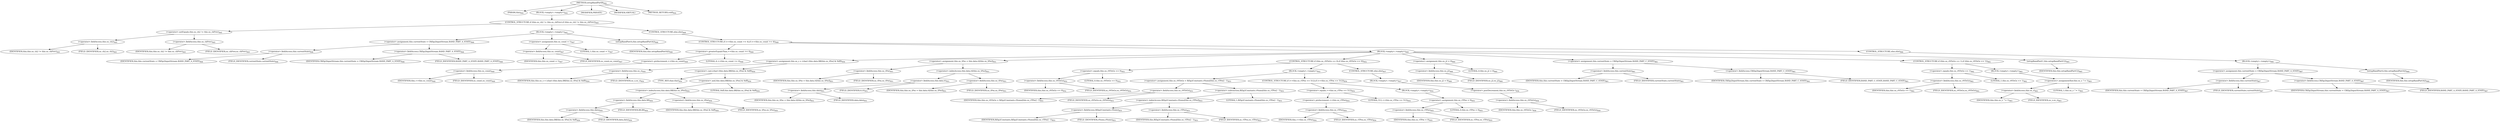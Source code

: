 digraph "setupRandPartB" {  
"3019" [label = <(METHOD,setupRandPartB)<SUB>844</SUB>> ]
"196" [label = <(PARAM,this)<SUB>844</SUB>> ]
"3020" [label = <(BLOCK,&lt;empty&gt;,&lt;empty&gt;)<SUB>844</SUB>> ]
"3021" [label = <(CONTROL_STRUCTURE,if (this.su_ch2 != this.su_chPrev),if (this.su_ch2 != this.su_chPrev))<SUB>845</SUB>> ]
"3022" [label = <(&lt;operator&gt;.notEquals,this.su_ch2 != this.su_chPrev)<SUB>845</SUB>> ]
"3023" [label = <(&lt;operator&gt;.fieldAccess,this.su_ch2)<SUB>845</SUB>> ]
"195" [label = <(IDENTIFIER,this,this.su_ch2 != this.su_chPrev)<SUB>845</SUB>> ]
"3024" [label = <(FIELD_IDENTIFIER,su_ch2,su_ch2)<SUB>845</SUB>> ]
"3025" [label = <(&lt;operator&gt;.fieldAccess,this.su_chPrev)<SUB>845</SUB>> ]
"197" [label = <(IDENTIFIER,this,this.su_ch2 != this.su_chPrev)<SUB>845</SUB>> ]
"3026" [label = <(FIELD_IDENTIFIER,su_chPrev,su_chPrev)<SUB>845</SUB>> ]
"3027" [label = <(BLOCK,&lt;empty&gt;,&lt;empty&gt;)<SUB>845</SUB>> ]
"3028" [label = <(&lt;operator&gt;.assignment,this.currentState = CBZip2InputStream.RAND_PART_A_STATE)<SUB>846</SUB>> ]
"3029" [label = <(&lt;operator&gt;.fieldAccess,this.currentState)<SUB>846</SUB>> ]
"198" [label = <(IDENTIFIER,this,this.currentState = CBZip2InputStream.RAND_PART_A_STATE)<SUB>846</SUB>> ]
"3030" [label = <(FIELD_IDENTIFIER,currentState,currentState)<SUB>846</SUB>> ]
"3031" [label = <(&lt;operator&gt;.fieldAccess,CBZip2InputStream.RAND_PART_A_STATE)<SUB>846</SUB>> ]
"3032" [label = <(IDENTIFIER,CBZip2InputStream,this.currentState = CBZip2InputStream.RAND_PART_A_STATE)<SUB>846</SUB>> ]
"3033" [label = <(FIELD_IDENTIFIER,RAND_PART_A_STATE,RAND_PART_A_STATE)<SUB>846</SUB>> ]
"3034" [label = <(&lt;operator&gt;.assignment,this.su_count = 1)<SUB>847</SUB>> ]
"3035" [label = <(&lt;operator&gt;.fieldAccess,this.su_count)<SUB>847</SUB>> ]
"199" [label = <(IDENTIFIER,this,this.su_count = 1)<SUB>847</SUB>> ]
"3036" [label = <(FIELD_IDENTIFIER,su_count,su_count)<SUB>847</SUB>> ]
"3037" [label = <(LITERAL,1,this.su_count = 1)<SUB>847</SUB>> ]
"3038" [label = <(setupRandPartA,this.setupRandPartA())<SUB>848</SUB>> ]
"200" [label = <(IDENTIFIER,this,this.setupRandPartA())<SUB>848</SUB>> ]
"3039" [label = <(CONTROL_STRUCTURE,else,else)<SUB>849</SUB>> ]
"3040" [label = <(CONTROL_STRUCTURE,if (++this.su_count &gt;= 4),if (++this.su_count &gt;= 4))<SUB>849</SUB>> ]
"3041" [label = <(&lt;operator&gt;.greaterEqualsThan,++this.su_count &gt;= 4)<SUB>849</SUB>> ]
"3042" [label = <(&lt;operator&gt;.preIncrement,++this.su_count)<SUB>849</SUB>> ]
"3043" [label = <(&lt;operator&gt;.fieldAccess,this.su_count)<SUB>849</SUB>> ]
"201" [label = <(IDENTIFIER,this,++this.su_count)<SUB>849</SUB>> ]
"3044" [label = <(FIELD_IDENTIFIER,su_count,su_count)<SUB>849</SUB>> ]
"3045" [label = <(LITERAL,4,++this.su_count &gt;= 4)<SUB>849</SUB>> ]
"3046" [label = <(BLOCK,&lt;empty&gt;,&lt;empty&gt;)<SUB>849</SUB>> ]
"3047" [label = <(&lt;operator&gt;.assignment,this.su_z = (char) (this.data.ll8[this.su_tPos] &amp; 0xff))<SUB>850</SUB>> ]
"3048" [label = <(&lt;operator&gt;.fieldAccess,this.su_z)<SUB>850</SUB>> ]
"202" [label = <(IDENTIFIER,this,this.su_z = (char) (this.data.ll8[this.su_tPos] &amp; 0xff))<SUB>850</SUB>> ]
"3049" [label = <(FIELD_IDENTIFIER,su_z,su_z)<SUB>850</SUB>> ]
"3050" [label = <(&lt;operator&gt;.cast,(char) (this.data.ll8[this.su_tPos] &amp; 0xff))<SUB>850</SUB>> ]
"3051" [label = <(TYPE_REF,char,char)<SUB>850</SUB>> ]
"3052" [label = <(&lt;operator&gt;.and,this.data.ll8[this.su_tPos] &amp; 0xff)<SUB>850</SUB>> ]
"3053" [label = <(&lt;operator&gt;.indexAccess,this.data.ll8[this.su_tPos])<SUB>850</SUB>> ]
"3054" [label = <(&lt;operator&gt;.fieldAccess,this.data.ll8)<SUB>850</SUB>> ]
"3055" [label = <(&lt;operator&gt;.fieldAccess,this.data)<SUB>850</SUB>> ]
"203" [label = <(IDENTIFIER,this,this.data.ll8[this.su_tPos] &amp; 0xff)<SUB>850</SUB>> ]
"3056" [label = <(FIELD_IDENTIFIER,data,data)<SUB>850</SUB>> ]
"3057" [label = <(FIELD_IDENTIFIER,ll8,ll8)<SUB>850</SUB>> ]
"3058" [label = <(&lt;operator&gt;.fieldAccess,this.su_tPos)<SUB>850</SUB>> ]
"204" [label = <(IDENTIFIER,this,this.data.ll8[this.su_tPos] &amp; 0xff)<SUB>850</SUB>> ]
"3059" [label = <(FIELD_IDENTIFIER,su_tPos,su_tPos)<SUB>850</SUB>> ]
"3060" [label = <(LITERAL,0xff,this.data.ll8[this.su_tPos] &amp; 0xff)<SUB>850</SUB>> ]
"3061" [label = <(&lt;operator&gt;.assignment,this.su_tPos = this.data.tt[this.su_tPos])<SUB>851</SUB>> ]
"3062" [label = <(&lt;operator&gt;.fieldAccess,this.su_tPos)<SUB>851</SUB>> ]
"205" [label = <(IDENTIFIER,this,this.su_tPos = this.data.tt[this.su_tPos])<SUB>851</SUB>> ]
"3063" [label = <(FIELD_IDENTIFIER,su_tPos,su_tPos)<SUB>851</SUB>> ]
"3064" [label = <(&lt;operator&gt;.indexAccess,this.data.tt[this.su_tPos])<SUB>851</SUB>> ]
"3065" [label = <(&lt;operator&gt;.fieldAccess,this.data.tt)<SUB>851</SUB>> ]
"3066" [label = <(&lt;operator&gt;.fieldAccess,this.data)<SUB>851</SUB>> ]
"206" [label = <(IDENTIFIER,this,this.su_tPos = this.data.tt[this.su_tPos])<SUB>851</SUB>> ]
"3067" [label = <(FIELD_IDENTIFIER,data,data)<SUB>851</SUB>> ]
"3068" [label = <(FIELD_IDENTIFIER,tt,tt)<SUB>851</SUB>> ]
"3069" [label = <(&lt;operator&gt;.fieldAccess,this.su_tPos)<SUB>851</SUB>> ]
"207" [label = <(IDENTIFIER,this,this.su_tPos = this.data.tt[this.su_tPos])<SUB>851</SUB>> ]
"3070" [label = <(FIELD_IDENTIFIER,su_tPos,su_tPos)<SUB>851</SUB>> ]
"3071" [label = <(CONTROL_STRUCTURE,if (this.su_rNToGo == 0),if (this.su_rNToGo == 0))<SUB>852</SUB>> ]
"3072" [label = <(&lt;operator&gt;.equals,this.su_rNToGo == 0)<SUB>852</SUB>> ]
"3073" [label = <(&lt;operator&gt;.fieldAccess,this.su_rNToGo)<SUB>852</SUB>> ]
"208" [label = <(IDENTIFIER,this,this.su_rNToGo == 0)<SUB>852</SUB>> ]
"3074" [label = <(FIELD_IDENTIFIER,su_rNToGo,su_rNToGo)<SUB>852</SUB>> ]
"3075" [label = <(LITERAL,0,this.su_rNToGo == 0)<SUB>852</SUB>> ]
"3076" [label = <(BLOCK,&lt;empty&gt;,&lt;empty&gt;)<SUB>852</SUB>> ]
"3077" [label = <(&lt;operator&gt;.assignment,this.su_rNToGo = BZip2Constants.rNums[this.su_rTPos] - 1)<SUB>853</SUB>> ]
"3078" [label = <(&lt;operator&gt;.fieldAccess,this.su_rNToGo)<SUB>853</SUB>> ]
"209" [label = <(IDENTIFIER,this,this.su_rNToGo = BZip2Constants.rNums[this.su_rTPos] - 1)<SUB>853</SUB>> ]
"3079" [label = <(FIELD_IDENTIFIER,su_rNToGo,su_rNToGo)<SUB>853</SUB>> ]
"3080" [label = <(&lt;operator&gt;.subtraction,BZip2Constants.rNums[this.su_rTPos] - 1)<SUB>853</SUB>> ]
"3081" [label = <(&lt;operator&gt;.indexAccess,BZip2Constants.rNums[this.su_rTPos])<SUB>853</SUB>> ]
"3082" [label = <(&lt;operator&gt;.fieldAccess,BZip2Constants.rNums)<SUB>853</SUB>> ]
"3083" [label = <(IDENTIFIER,BZip2Constants,BZip2Constants.rNums[this.su_rTPos] - 1)<SUB>853</SUB>> ]
"3084" [label = <(FIELD_IDENTIFIER,rNums,rNums)<SUB>853</SUB>> ]
"3085" [label = <(&lt;operator&gt;.fieldAccess,this.su_rTPos)<SUB>853</SUB>> ]
"210" [label = <(IDENTIFIER,this,BZip2Constants.rNums[this.su_rTPos] - 1)<SUB>853</SUB>> ]
"3086" [label = <(FIELD_IDENTIFIER,su_rTPos,su_rTPos)<SUB>853</SUB>> ]
"3087" [label = <(LITERAL,1,BZip2Constants.rNums[this.su_rTPos] - 1)<SUB>853</SUB>> ]
"3088" [label = <(CONTROL_STRUCTURE,if (++this.su_rTPos == 512),if (++this.su_rTPos == 512))<SUB>854</SUB>> ]
"3089" [label = <(&lt;operator&gt;.equals,++this.su_rTPos == 512)<SUB>854</SUB>> ]
"3090" [label = <(&lt;operator&gt;.preIncrement,++this.su_rTPos)<SUB>854</SUB>> ]
"3091" [label = <(&lt;operator&gt;.fieldAccess,this.su_rTPos)<SUB>854</SUB>> ]
"211" [label = <(IDENTIFIER,this,++this.su_rTPos)<SUB>854</SUB>> ]
"3092" [label = <(FIELD_IDENTIFIER,su_rTPos,su_rTPos)<SUB>854</SUB>> ]
"3093" [label = <(LITERAL,512,++this.su_rTPos == 512)<SUB>854</SUB>> ]
"3094" [label = <(BLOCK,&lt;empty&gt;,&lt;empty&gt;)<SUB>854</SUB>> ]
"3095" [label = <(&lt;operator&gt;.assignment,this.su_rTPos = 0)<SUB>855</SUB>> ]
"3096" [label = <(&lt;operator&gt;.fieldAccess,this.su_rTPos)<SUB>855</SUB>> ]
"212" [label = <(IDENTIFIER,this,this.su_rTPos = 0)<SUB>855</SUB>> ]
"3097" [label = <(FIELD_IDENTIFIER,su_rTPos,su_rTPos)<SUB>855</SUB>> ]
"3098" [label = <(LITERAL,0,this.su_rTPos = 0)<SUB>855</SUB>> ]
"3099" [label = <(CONTROL_STRUCTURE,else,else)<SUB>857</SUB>> ]
"3100" [label = <(BLOCK,&lt;empty&gt;,&lt;empty&gt;)<SUB>857</SUB>> ]
"3101" [label = <(&lt;operator&gt;.postDecrement,this.su_rNToGo--)<SUB>858</SUB>> ]
"3102" [label = <(&lt;operator&gt;.fieldAccess,this.su_rNToGo)<SUB>858</SUB>> ]
"213" [label = <(IDENTIFIER,this,this.su_rNToGo--)<SUB>858</SUB>> ]
"3103" [label = <(FIELD_IDENTIFIER,su_rNToGo,su_rNToGo)<SUB>858</SUB>> ]
"3104" [label = <(&lt;operator&gt;.assignment,this.su_j2 = 0)<SUB>860</SUB>> ]
"3105" [label = <(&lt;operator&gt;.fieldAccess,this.su_j2)<SUB>860</SUB>> ]
"214" [label = <(IDENTIFIER,this,this.su_j2 = 0)<SUB>860</SUB>> ]
"3106" [label = <(FIELD_IDENTIFIER,su_j2,su_j2)<SUB>860</SUB>> ]
"3107" [label = <(LITERAL,0,this.su_j2 = 0)<SUB>860</SUB>> ]
"3108" [label = <(&lt;operator&gt;.assignment,this.currentState = CBZip2InputStream.RAND_PART_C_STATE)<SUB>861</SUB>> ]
"3109" [label = <(&lt;operator&gt;.fieldAccess,this.currentState)<SUB>861</SUB>> ]
"215" [label = <(IDENTIFIER,this,this.currentState = CBZip2InputStream.RAND_PART_C_STATE)<SUB>861</SUB>> ]
"3110" [label = <(FIELD_IDENTIFIER,currentState,currentState)<SUB>861</SUB>> ]
"3111" [label = <(&lt;operator&gt;.fieldAccess,CBZip2InputStream.RAND_PART_C_STATE)<SUB>861</SUB>> ]
"3112" [label = <(IDENTIFIER,CBZip2InputStream,this.currentState = CBZip2InputStream.RAND_PART_C_STATE)<SUB>861</SUB>> ]
"3113" [label = <(FIELD_IDENTIFIER,RAND_PART_C_STATE,RAND_PART_C_STATE)<SUB>861</SUB>> ]
"3114" [label = <(CONTROL_STRUCTURE,if (this.su_rNToGo == 1),if (this.su_rNToGo == 1))<SUB>862</SUB>> ]
"3115" [label = <(&lt;operator&gt;.equals,this.su_rNToGo == 1)<SUB>862</SUB>> ]
"3116" [label = <(&lt;operator&gt;.fieldAccess,this.su_rNToGo)<SUB>862</SUB>> ]
"216" [label = <(IDENTIFIER,this,this.su_rNToGo == 1)<SUB>862</SUB>> ]
"3117" [label = <(FIELD_IDENTIFIER,su_rNToGo,su_rNToGo)<SUB>862</SUB>> ]
"3118" [label = <(LITERAL,1,this.su_rNToGo == 1)<SUB>862</SUB>> ]
"3119" [label = <(BLOCK,&lt;empty&gt;,&lt;empty&gt;)<SUB>862</SUB>> ]
"3120" [label = <(&lt;operators&gt;.assignmentXor,this.su_z ^= 1)<SUB>863</SUB>> ]
"3121" [label = <(&lt;operator&gt;.fieldAccess,this.su_z)<SUB>863</SUB>> ]
"217" [label = <(IDENTIFIER,this,this.su_z ^= 1)<SUB>863</SUB>> ]
"3122" [label = <(FIELD_IDENTIFIER,su_z,su_z)<SUB>863</SUB>> ]
"3123" [label = <(LITERAL,1,this.su_z ^= 1)<SUB>863</SUB>> ]
"3124" [label = <(setupRandPartC,this.setupRandPartC())<SUB>865</SUB>> ]
"218" [label = <(IDENTIFIER,this,this.setupRandPartC())<SUB>865</SUB>> ]
"3125" [label = <(CONTROL_STRUCTURE,else,else)<SUB>866</SUB>> ]
"3126" [label = <(BLOCK,&lt;empty&gt;,&lt;empty&gt;)<SUB>866</SUB>> ]
"3127" [label = <(&lt;operator&gt;.assignment,this.currentState = CBZip2InputStream.RAND_PART_A_STATE)<SUB>867</SUB>> ]
"3128" [label = <(&lt;operator&gt;.fieldAccess,this.currentState)<SUB>867</SUB>> ]
"219" [label = <(IDENTIFIER,this,this.currentState = CBZip2InputStream.RAND_PART_A_STATE)<SUB>867</SUB>> ]
"3129" [label = <(FIELD_IDENTIFIER,currentState,currentState)<SUB>867</SUB>> ]
"3130" [label = <(&lt;operator&gt;.fieldAccess,CBZip2InputStream.RAND_PART_A_STATE)<SUB>867</SUB>> ]
"3131" [label = <(IDENTIFIER,CBZip2InputStream,this.currentState = CBZip2InputStream.RAND_PART_A_STATE)<SUB>867</SUB>> ]
"3132" [label = <(FIELD_IDENTIFIER,RAND_PART_A_STATE,RAND_PART_A_STATE)<SUB>867</SUB>> ]
"3133" [label = <(setupRandPartA,this.setupRandPartA())<SUB>868</SUB>> ]
"220" [label = <(IDENTIFIER,this,this.setupRandPartA())<SUB>868</SUB>> ]
"3134" [label = <(MODIFIER,PRIVATE)> ]
"3135" [label = <(MODIFIER,VIRTUAL)> ]
"3136" [label = <(METHOD_RETURN,void)<SUB>844</SUB>> ]
  "3019" -> "196" 
  "3019" -> "3020" 
  "3019" -> "3134" 
  "3019" -> "3135" 
  "3019" -> "3136" 
  "3020" -> "3021" 
  "3021" -> "3022" 
  "3021" -> "3027" 
  "3021" -> "3039" 
  "3022" -> "3023" 
  "3022" -> "3025" 
  "3023" -> "195" 
  "3023" -> "3024" 
  "3025" -> "197" 
  "3025" -> "3026" 
  "3027" -> "3028" 
  "3027" -> "3034" 
  "3027" -> "3038" 
  "3028" -> "3029" 
  "3028" -> "3031" 
  "3029" -> "198" 
  "3029" -> "3030" 
  "3031" -> "3032" 
  "3031" -> "3033" 
  "3034" -> "3035" 
  "3034" -> "3037" 
  "3035" -> "199" 
  "3035" -> "3036" 
  "3038" -> "200" 
  "3039" -> "3040" 
  "3040" -> "3041" 
  "3040" -> "3046" 
  "3040" -> "3125" 
  "3041" -> "3042" 
  "3041" -> "3045" 
  "3042" -> "3043" 
  "3043" -> "201" 
  "3043" -> "3044" 
  "3046" -> "3047" 
  "3046" -> "3061" 
  "3046" -> "3071" 
  "3046" -> "3104" 
  "3046" -> "3108" 
  "3046" -> "3114" 
  "3046" -> "3124" 
  "3047" -> "3048" 
  "3047" -> "3050" 
  "3048" -> "202" 
  "3048" -> "3049" 
  "3050" -> "3051" 
  "3050" -> "3052" 
  "3052" -> "3053" 
  "3052" -> "3060" 
  "3053" -> "3054" 
  "3053" -> "3058" 
  "3054" -> "3055" 
  "3054" -> "3057" 
  "3055" -> "203" 
  "3055" -> "3056" 
  "3058" -> "204" 
  "3058" -> "3059" 
  "3061" -> "3062" 
  "3061" -> "3064" 
  "3062" -> "205" 
  "3062" -> "3063" 
  "3064" -> "3065" 
  "3064" -> "3069" 
  "3065" -> "3066" 
  "3065" -> "3068" 
  "3066" -> "206" 
  "3066" -> "3067" 
  "3069" -> "207" 
  "3069" -> "3070" 
  "3071" -> "3072" 
  "3071" -> "3076" 
  "3071" -> "3099" 
  "3072" -> "3073" 
  "3072" -> "3075" 
  "3073" -> "208" 
  "3073" -> "3074" 
  "3076" -> "3077" 
  "3076" -> "3088" 
  "3077" -> "3078" 
  "3077" -> "3080" 
  "3078" -> "209" 
  "3078" -> "3079" 
  "3080" -> "3081" 
  "3080" -> "3087" 
  "3081" -> "3082" 
  "3081" -> "3085" 
  "3082" -> "3083" 
  "3082" -> "3084" 
  "3085" -> "210" 
  "3085" -> "3086" 
  "3088" -> "3089" 
  "3088" -> "3094" 
  "3089" -> "3090" 
  "3089" -> "3093" 
  "3090" -> "3091" 
  "3091" -> "211" 
  "3091" -> "3092" 
  "3094" -> "3095" 
  "3095" -> "3096" 
  "3095" -> "3098" 
  "3096" -> "212" 
  "3096" -> "3097" 
  "3099" -> "3100" 
  "3100" -> "3101" 
  "3101" -> "3102" 
  "3102" -> "213" 
  "3102" -> "3103" 
  "3104" -> "3105" 
  "3104" -> "3107" 
  "3105" -> "214" 
  "3105" -> "3106" 
  "3108" -> "3109" 
  "3108" -> "3111" 
  "3109" -> "215" 
  "3109" -> "3110" 
  "3111" -> "3112" 
  "3111" -> "3113" 
  "3114" -> "3115" 
  "3114" -> "3119" 
  "3115" -> "3116" 
  "3115" -> "3118" 
  "3116" -> "216" 
  "3116" -> "3117" 
  "3119" -> "3120" 
  "3120" -> "3121" 
  "3120" -> "3123" 
  "3121" -> "217" 
  "3121" -> "3122" 
  "3124" -> "218" 
  "3125" -> "3126" 
  "3126" -> "3127" 
  "3126" -> "3133" 
  "3127" -> "3128" 
  "3127" -> "3130" 
  "3128" -> "219" 
  "3128" -> "3129" 
  "3130" -> "3131" 
  "3130" -> "3132" 
  "3133" -> "220" 
}
